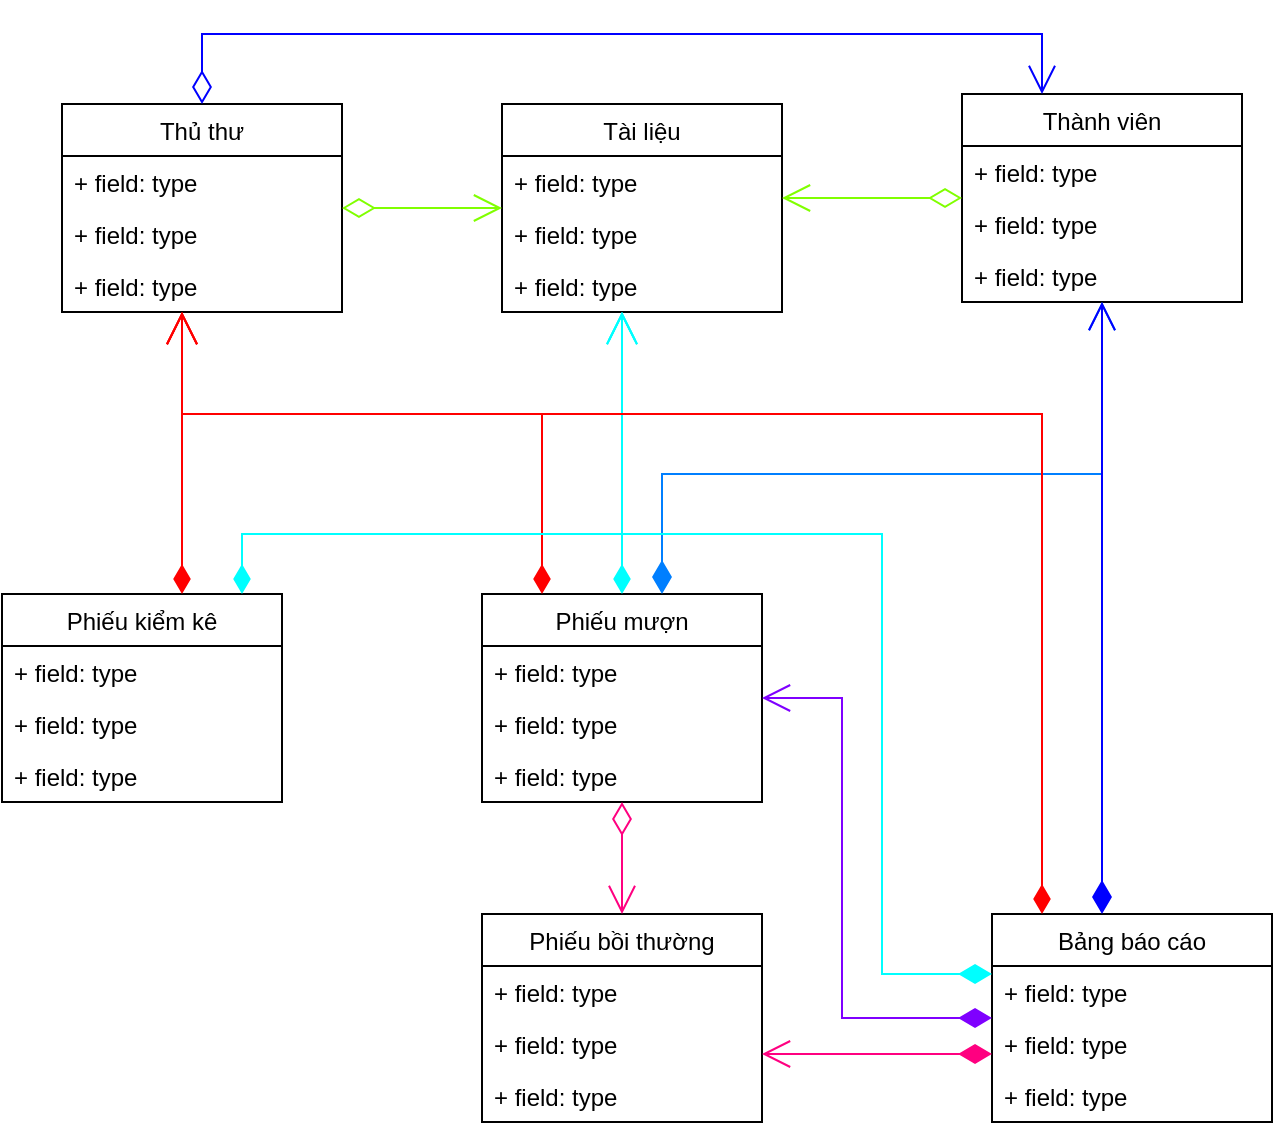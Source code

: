 <mxfile version="16.5.1" type="device"><diagram id="VscMYMwbzIdW6nPDggo5" name="Page-1"><mxGraphModel dx="2333" dy="984" grid="1" gridSize="10" guides="1" tooltips="1" connect="1" arrows="1" fold="1" page="1" pageScale="1" pageWidth="850" pageHeight="1100" math="0" shadow="0"><root><mxCell id="0"/><mxCell id="1" parent="0"/><mxCell id="o-AjKIyk9RRWoLp7zbGA-1" value="Thủ thư" style="swimlane;fontStyle=0;childLayout=stackLayout;horizontal=1;startSize=26;fillColor=none;horizontalStack=0;resizeParent=1;resizeParentMax=0;resizeLast=0;collapsible=1;marginBottom=0;" vertex="1" parent="1"><mxGeometry x="-180" y="385" width="140" height="104" as="geometry"/></mxCell><mxCell id="o-AjKIyk9RRWoLp7zbGA-2" value="+ field: type" style="text;strokeColor=none;fillColor=none;align=left;verticalAlign=top;spacingLeft=4;spacingRight=4;overflow=hidden;rotatable=0;points=[[0,0.5],[1,0.5]];portConstraint=eastwest;" vertex="1" parent="o-AjKIyk9RRWoLp7zbGA-1"><mxGeometry y="26" width="140" height="26" as="geometry"/></mxCell><mxCell id="o-AjKIyk9RRWoLp7zbGA-3" value="+ field: type" style="text;strokeColor=none;fillColor=none;align=left;verticalAlign=top;spacingLeft=4;spacingRight=4;overflow=hidden;rotatable=0;points=[[0,0.5],[1,0.5]];portConstraint=eastwest;" vertex="1" parent="o-AjKIyk9RRWoLp7zbGA-1"><mxGeometry y="52" width="140" height="26" as="geometry"/></mxCell><mxCell id="o-AjKIyk9RRWoLp7zbGA-4" value="+ field: type" style="text;strokeColor=none;fillColor=none;align=left;verticalAlign=top;spacingLeft=4;spacingRight=4;overflow=hidden;rotatable=0;points=[[0,0.5],[1,0.5]];portConstraint=eastwest;" vertex="1" parent="o-AjKIyk9RRWoLp7zbGA-1"><mxGeometry y="78" width="140" height="26" as="geometry"/></mxCell><mxCell id="o-AjKIyk9RRWoLp7zbGA-5" value="Thành viên" style="swimlane;fontStyle=0;childLayout=stackLayout;horizontal=1;startSize=26;fillColor=none;horizontalStack=0;resizeParent=1;resizeParentMax=0;resizeLast=0;collapsible=1;marginBottom=0;" vertex="1" parent="1"><mxGeometry x="270" y="380" width="140" height="104" as="geometry"/></mxCell><mxCell id="o-AjKIyk9RRWoLp7zbGA-6" value="+ field: type" style="text;strokeColor=none;fillColor=none;align=left;verticalAlign=top;spacingLeft=4;spacingRight=4;overflow=hidden;rotatable=0;points=[[0,0.5],[1,0.5]];portConstraint=eastwest;" vertex="1" parent="o-AjKIyk9RRWoLp7zbGA-5"><mxGeometry y="26" width="140" height="26" as="geometry"/></mxCell><mxCell id="o-AjKIyk9RRWoLp7zbGA-7" value="+ field: type" style="text;strokeColor=none;fillColor=none;align=left;verticalAlign=top;spacingLeft=4;spacingRight=4;overflow=hidden;rotatable=0;points=[[0,0.5],[1,0.5]];portConstraint=eastwest;" vertex="1" parent="o-AjKIyk9RRWoLp7zbGA-5"><mxGeometry y="52" width="140" height="26" as="geometry"/></mxCell><mxCell id="o-AjKIyk9RRWoLp7zbGA-8" value="+ field: type" style="text;strokeColor=none;fillColor=none;align=left;verticalAlign=top;spacingLeft=4;spacingRight=4;overflow=hidden;rotatable=0;points=[[0,0.5],[1,0.5]];portConstraint=eastwest;" vertex="1" parent="o-AjKIyk9RRWoLp7zbGA-5"><mxGeometry y="78" width="140" height="26" as="geometry"/></mxCell><mxCell id="o-AjKIyk9RRWoLp7zbGA-9" value="Phiếu mượn" style="swimlane;fontStyle=0;childLayout=stackLayout;horizontal=1;startSize=26;fillColor=none;horizontalStack=0;resizeParent=1;resizeParentMax=0;resizeLast=0;collapsible=1;marginBottom=0;" vertex="1" parent="1"><mxGeometry x="30" y="630" width="140" height="104" as="geometry"/></mxCell><mxCell id="o-AjKIyk9RRWoLp7zbGA-10" value="+ field: type" style="text;strokeColor=none;fillColor=none;align=left;verticalAlign=top;spacingLeft=4;spacingRight=4;overflow=hidden;rotatable=0;points=[[0,0.5],[1,0.5]];portConstraint=eastwest;" vertex="1" parent="o-AjKIyk9RRWoLp7zbGA-9"><mxGeometry y="26" width="140" height="26" as="geometry"/></mxCell><mxCell id="o-AjKIyk9RRWoLp7zbGA-11" value="+ field: type" style="text;strokeColor=none;fillColor=none;align=left;verticalAlign=top;spacingLeft=4;spacingRight=4;overflow=hidden;rotatable=0;points=[[0,0.5],[1,0.5]];portConstraint=eastwest;" vertex="1" parent="o-AjKIyk9RRWoLp7zbGA-9"><mxGeometry y="52" width="140" height="26" as="geometry"/></mxCell><mxCell id="o-AjKIyk9RRWoLp7zbGA-12" value="+ field: type" style="text;strokeColor=none;fillColor=none;align=left;verticalAlign=top;spacingLeft=4;spacingRight=4;overflow=hidden;rotatable=0;points=[[0,0.5],[1,0.5]];portConstraint=eastwest;" vertex="1" parent="o-AjKIyk9RRWoLp7zbGA-9"><mxGeometry y="78" width="140" height="26" as="geometry"/></mxCell><mxCell id="o-AjKIyk9RRWoLp7zbGA-17" value="Tài liệu" style="swimlane;fontStyle=0;childLayout=stackLayout;horizontal=1;startSize=26;fillColor=none;horizontalStack=0;resizeParent=1;resizeParentMax=0;resizeLast=0;collapsible=1;marginBottom=0;" vertex="1" parent="1"><mxGeometry x="40" y="385" width="140" height="104" as="geometry"/></mxCell><mxCell id="o-AjKIyk9RRWoLp7zbGA-18" value="+ field: type" style="text;strokeColor=none;fillColor=none;align=left;verticalAlign=top;spacingLeft=4;spacingRight=4;overflow=hidden;rotatable=0;points=[[0,0.5],[1,0.5]];portConstraint=eastwest;" vertex="1" parent="o-AjKIyk9RRWoLp7zbGA-17"><mxGeometry y="26" width="140" height="26" as="geometry"/></mxCell><mxCell id="o-AjKIyk9RRWoLp7zbGA-19" value="+ field: type" style="text;strokeColor=none;fillColor=none;align=left;verticalAlign=top;spacingLeft=4;spacingRight=4;overflow=hidden;rotatable=0;points=[[0,0.5],[1,0.5]];portConstraint=eastwest;" vertex="1" parent="o-AjKIyk9RRWoLp7zbGA-17"><mxGeometry y="52" width="140" height="26" as="geometry"/></mxCell><mxCell id="o-AjKIyk9RRWoLp7zbGA-20" value="+ field: type" style="text;strokeColor=none;fillColor=none;align=left;verticalAlign=top;spacingLeft=4;spacingRight=4;overflow=hidden;rotatable=0;points=[[0,0.5],[1,0.5]];portConstraint=eastwest;" vertex="1" parent="o-AjKIyk9RRWoLp7zbGA-17"><mxGeometry y="78" width="140" height="26" as="geometry"/></mxCell><mxCell id="o-AjKIyk9RRWoLp7zbGA-23" value="" style="endArrow=open;html=1;endSize=12;startArrow=diamondThin;startSize=14;startFill=0;edgeStyle=orthogonalEdgeStyle;align=left;verticalAlign=bottom;rounded=0;strokeColor=#80FF00;" edge="1" parent="1" source="o-AjKIyk9RRWoLp7zbGA-1" target="o-AjKIyk9RRWoLp7zbGA-17"><mxGeometry x="-1" y="3" relative="1" as="geometry"><mxPoint y="586.5" as="sourcePoint"/><mxPoint x="160" y="586.5" as="targetPoint"/><Array as="points"><mxPoint x="10" y="437"/><mxPoint x="10" y="437"/></Array></mxGeometry></mxCell><mxCell id="o-AjKIyk9RRWoLp7zbGA-24" value="" style="endArrow=open;html=1;endSize=12;startArrow=diamondThin;startSize=14;startFill=0;edgeStyle=orthogonalEdgeStyle;align=left;verticalAlign=bottom;rounded=0;strokeColor=#80FF00;" edge="1" parent="1" source="o-AjKIyk9RRWoLp7zbGA-5" target="o-AjKIyk9RRWoLp7zbGA-17"><mxGeometry x="-1" y="3" relative="1" as="geometry"><mxPoint x="340" y="520" as="sourcePoint"/><mxPoint x="379.86" y="741.416" as="targetPoint"/><Array as="points"><mxPoint x="220" y="432"/><mxPoint x="220" y="432"/></Array></mxGeometry></mxCell><mxCell id="o-AjKIyk9RRWoLp7zbGA-25" value="" style="endArrow=diamondThin;html=1;endSize=12;startArrow=open;startSize=14;startFill=0;edgeStyle=orthogonalEdgeStyle;align=left;verticalAlign=bottom;rounded=0;endFill=1;strokeColor=#FF0000;" edge="1" parent="1" source="o-AjKIyk9RRWoLp7zbGA-1" target="o-AjKIyk9RRWoLp7zbGA-9"><mxGeometry x="-1" y="3" relative="1" as="geometry"><mxPoint x="-240" y="620" as="sourcePoint"/><mxPoint x="-80" y="620" as="targetPoint"/><Array as="points"><mxPoint x="-120" y="540"/><mxPoint x="60" y="540"/></Array></mxGeometry></mxCell><mxCell id="o-AjKIyk9RRWoLp7zbGA-27" value="" style="endArrow=diamondThin;html=1;endSize=12;startArrow=open;startSize=14;startFill=0;edgeStyle=orthogonalEdgeStyle;align=left;verticalAlign=bottom;rounded=0;endFill=1;strokeColor=#00FFFF;" edge="1" parent="1" source="o-AjKIyk9RRWoLp7zbGA-17" target="o-AjKIyk9RRWoLp7zbGA-9"><mxGeometry x="-1" y="3" relative="1" as="geometry"><mxPoint x="-240" y="701.5" as="sourcePoint"/><mxPoint x="-80" y="701.5" as="targetPoint"/><Array as="points"><mxPoint x="100" y="580"/><mxPoint x="100" y="580"/></Array></mxGeometry></mxCell><mxCell id="o-AjKIyk9RRWoLp7zbGA-28" value="" style="endArrow=open;html=1;endSize=12;startArrow=diamondThin;startSize=14;startFill=1;edgeStyle=orthogonalEdgeStyle;align=left;verticalAlign=bottom;rounded=0;strokeColor=#007FFF;" edge="1" parent="1" source="o-AjKIyk9RRWoLp7zbGA-9" target="o-AjKIyk9RRWoLp7zbGA-5"><mxGeometry x="-1" y="3" relative="1" as="geometry"><mxPoint x="-240" y="754" as="sourcePoint"/><mxPoint x="-80" y="754" as="targetPoint"/><Array as="points"><mxPoint x="120" y="570"/><mxPoint x="340" y="570"/></Array></mxGeometry></mxCell><mxCell id="o-AjKIyk9RRWoLp7zbGA-29" value="" style="endArrow=open;html=1;endSize=12;startArrow=diamondThin;startSize=14;startFill=0;edgeStyle=orthogonalEdgeStyle;align=left;verticalAlign=bottom;rounded=0;strokeColor=#0000FF;" edge="1" parent="1" source="o-AjKIyk9RRWoLp7zbGA-1" target="o-AjKIyk9RRWoLp7zbGA-5"><mxGeometry x="-1" y="3" relative="1" as="geometry"><mxPoint x="-30" y="447" as="sourcePoint"/><mxPoint x="50" y="447" as="targetPoint"/><Array as="points"><mxPoint x="-110" y="350"/><mxPoint x="310" y="350"/></Array></mxGeometry></mxCell><mxCell id="o-AjKIyk9RRWoLp7zbGA-36" value="Phiếu bồi thường" style="swimlane;fontStyle=0;childLayout=stackLayout;horizontal=1;startSize=26;fillColor=none;horizontalStack=0;resizeParent=1;resizeParentMax=0;resizeLast=0;collapsible=1;marginBottom=0;" vertex="1" parent="1"><mxGeometry x="30" y="790" width="140" height="104" as="geometry"/></mxCell><mxCell id="o-AjKIyk9RRWoLp7zbGA-37" value="+ field: type" style="text;strokeColor=none;fillColor=none;align=left;verticalAlign=top;spacingLeft=4;spacingRight=4;overflow=hidden;rotatable=0;points=[[0,0.5],[1,0.5]];portConstraint=eastwest;" vertex="1" parent="o-AjKIyk9RRWoLp7zbGA-36"><mxGeometry y="26" width="140" height="26" as="geometry"/></mxCell><mxCell id="o-AjKIyk9RRWoLp7zbGA-38" value="+ field: type" style="text;strokeColor=none;fillColor=none;align=left;verticalAlign=top;spacingLeft=4;spacingRight=4;overflow=hidden;rotatable=0;points=[[0,0.5],[1,0.5]];portConstraint=eastwest;" vertex="1" parent="o-AjKIyk9RRWoLp7zbGA-36"><mxGeometry y="52" width="140" height="26" as="geometry"/></mxCell><mxCell id="o-AjKIyk9RRWoLp7zbGA-39" value="+ field: type" style="text;strokeColor=none;fillColor=none;align=left;verticalAlign=top;spacingLeft=4;spacingRight=4;overflow=hidden;rotatable=0;points=[[0,0.5],[1,0.5]];portConstraint=eastwest;" vertex="1" parent="o-AjKIyk9RRWoLp7zbGA-36"><mxGeometry y="78" width="140" height="26" as="geometry"/></mxCell><mxCell id="o-AjKIyk9RRWoLp7zbGA-40" value="" style="endArrow=open;html=1;endSize=12;startArrow=diamondThin;startSize=14;startFill=0;edgeStyle=orthogonalEdgeStyle;align=left;verticalAlign=bottom;rounded=0;strokeColor=#FF0080;" edge="1" parent="1" source="o-AjKIyk9RRWoLp7zbGA-9" target="o-AjKIyk9RRWoLp7zbGA-36"><mxGeometry x="-1" y="3" relative="1" as="geometry"><mxPoint x="280" y="441.966" as="sourcePoint"/><mxPoint x="190" y="441.966" as="targetPoint"/><Array as="points"/></mxGeometry></mxCell><mxCell id="o-AjKIyk9RRWoLp7zbGA-41" value="Phiếu kiểm kê" style="swimlane;fontStyle=0;childLayout=stackLayout;horizontal=1;startSize=26;fillColor=none;horizontalStack=0;resizeParent=1;resizeParentMax=0;resizeLast=0;collapsible=1;marginBottom=0;" vertex="1" parent="1"><mxGeometry x="-210" y="630" width="140" height="104" as="geometry"/></mxCell><mxCell id="o-AjKIyk9RRWoLp7zbGA-42" value="+ field: type" style="text;strokeColor=none;fillColor=none;align=left;verticalAlign=top;spacingLeft=4;spacingRight=4;overflow=hidden;rotatable=0;points=[[0,0.5],[1,0.5]];portConstraint=eastwest;" vertex="1" parent="o-AjKIyk9RRWoLp7zbGA-41"><mxGeometry y="26" width="140" height="26" as="geometry"/></mxCell><mxCell id="o-AjKIyk9RRWoLp7zbGA-43" value="+ field: type" style="text;strokeColor=none;fillColor=none;align=left;verticalAlign=top;spacingLeft=4;spacingRight=4;overflow=hidden;rotatable=0;points=[[0,0.5],[1,0.5]];portConstraint=eastwest;" vertex="1" parent="o-AjKIyk9RRWoLp7zbGA-41"><mxGeometry y="52" width="140" height="26" as="geometry"/></mxCell><mxCell id="o-AjKIyk9RRWoLp7zbGA-44" value="+ field: type" style="text;strokeColor=none;fillColor=none;align=left;verticalAlign=top;spacingLeft=4;spacingRight=4;overflow=hidden;rotatable=0;points=[[0,0.5],[1,0.5]];portConstraint=eastwest;" vertex="1" parent="o-AjKIyk9RRWoLp7zbGA-41"><mxGeometry y="78" width="140" height="26" as="geometry"/></mxCell><mxCell id="o-AjKIyk9RRWoLp7zbGA-45" value="" style="endArrow=diamondThin;html=1;endSize=12;startArrow=open;startSize=14;startFill=0;edgeStyle=orthogonalEdgeStyle;align=left;verticalAlign=bottom;rounded=0;endFill=1;strokeColor=#FF0000;" edge="1" parent="1" source="o-AjKIyk9RRWoLp7zbGA-1" target="o-AjKIyk9RRWoLp7zbGA-41"><mxGeometry x="-1" y="3" relative="1" as="geometry"><mxPoint x="-90" y="499" as="sourcePoint"/><mxPoint x="110" y="640" as="targetPoint"/><Array as="points"><mxPoint x="-120" y="600"/><mxPoint x="-120" y="600"/></Array></mxGeometry></mxCell><mxCell id="o-AjKIyk9RRWoLp7zbGA-46" value="" style="endArrow=diamondThin;html=1;endSize=12;startArrow=open;startSize=14;startFill=0;edgeStyle=orthogonalEdgeStyle;align=left;verticalAlign=bottom;rounded=0;endFill=1;strokeColor=#00FFFF;" edge="1" parent="1" source="o-AjKIyk9RRWoLp7zbGA-17" target="o-AjKIyk9RRWoLp7zbGA-41"><mxGeometry x="-1" y="3" relative="1" as="geometry"><mxPoint x="-130" y="499" as="sourcePoint"/><mxPoint x="-130" y="640" as="targetPoint"/><Array as="points"><mxPoint x="100" y="600"/><mxPoint x="-90" y="600"/></Array></mxGeometry></mxCell><mxCell id="o-AjKIyk9RRWoLp7zbGA-51" value="Bảng báo cáo" style="swimlane;fontStyle=0;childLayout=stackLayout;horizontal=1;startSize=26;fillColor=none;horizontalStack=0;resizeParent=1;resizeParentMax=0;resizeLast=0;collapsible=1;marginBottom=0;" vertex="1" parent="1"><mxGeometry x="285" y="790" width="140" height="104" as="geometry"/></mxCell><mxCell id="o-AjKIyk9RRWoLp7zbGA-52" value="+ field: type" style="text;strokeColor=none;fillColor=none;align=left;verticalAlign=top;spacingLeft=4;spacingRight=4;overflow=hidden;rotatable=0;points=[[0,0.5],[1,0.5]];portConstraint=eastwest;" vertex="1" parent="o-AjKIyk9RRWoLp7zbGA-51"><mxGeometry y="26" width="140" height="26" as="geometry"/></mxCell><mxCell id="o-AjKIyk9RRWoLp7zbGA-53" value="+ field: type" style="text;strokeColor=none;fillColor=none;align=left;verticalAlign=top;spacingLeft=4;spacingRight=4;overflow=hidden;rotatable=0;points=[[0,0.5],[1,0.5]];portConstraint=eastwest;" vertex="1" parent="o-AjKIyk9RRWoLp7zbGA-51"><mxGeometry y="52" width="140" height="26" as="geometry"/></mxCell><mxCell id="o-AjKIyk9RRWoLp7zbGA-54" value="+ field: type" style="text;strokeColor=none;fillColor=none;align=left;verticalAlign=top;spacingLeft=4;spacingRight=4;overflow=hidden;rotatable=0;points=[[0,0.5],[1,0.5]];portConstraint=eastwest;" vertex="1" parent="o-AjKIyk9RRWoLp7zbGA-51"><mxGeometry y="78" width="140" height="26" as="geometry"/></mxCell><mxCell id="o-AjKIyk9RRWoLp7zbGA-55" value="" style="endArrow=open;html=1;endSize=12;startArrow=diamondThin;startSize=14;startFill=1;edgeStyle=orthogonalEdgeStyle;align=left;verticalAlign=bottom;rounded=0;strokeColor=#0000FF;" edge="1" parent="1" source="o-AjKIyk9RRWoLp7zbGA-51" target="o-AjKIyk9RRWoLp7zbGA-5"><mxGeometry x="-1" y="3" relative="1" as="geometry"><mxPoint x="110" y="640" as="sourcePoint"/><mxPoint x="320" y="494" as="targetPoint"/><Array as="points"><mxPoint x="340" y="510"/><mxPoint x="340" y="510"/></Array></mxGeometry></mxCell><mxCell id="o-AjKIyk9RRWoLp7zbGA-56" value="" style="endArrow=open;html=1;endSize=12;startArrow=diamondThin;startSize=14;startFill=1;edgeStyle=orthogonalEdgeStyle;align=left;verticalAlign=bottom;rounded=0;strokeColor=#FF0080;" edge="1" parent="1" source="o-AjKIyk9RRWoLp7zbGA-51" target="o-AjKIyk9RRWoLp7zbGA-36"><mxGeometry x="-1" y="3" relative="1" as="geometry"><mxPoint x="370" y="800" as="sourcePoint"/><mxPoint x="370" y="494" as="targetPoint"/><Array as="points"><mxPoint x="220" y="860"/><mxPoint x="220" y="860"/></Array></mxGeometry></mxCell><mxCell id="o-AjKIyk9RRWoLp7zbGA-57" value="" style="endArrow=open;html=1;endSize=12;startArrow=diamondThin;startSize=14;startFill=1;edgeStyle=orthogonalEdgeStyle;align=left;verticalAlign=bottom;rounded=0;strokeColor=#00FFFF;" edge="1" parent="1" source="o-AjKIyk9RRWoLp7zbGA-51" target="o-AjKIyk9RRWoLp7zbGA-17"><mxGeometry x="-1" y="3" relative="1" as="geometry"><mxPoint x="370" y="800" as="sourcePoint"/><mxPoint x="370" y="494" as="targetPoint"/><Array as="points"><mxPoint x="230" y="820"/><mxPoint x="230" y="600"/><mxPoint x="100" y="600"/></Array></mxGeometry></mxCell><mxCell id="o-AjKIyk9RRWoLp7zbGA-59" value="" style="endArrow=open;html=1;endSize=12;startArrow=diamondThin;startSize=14;startFill=1;edgeStyle=orthogonalEdgeStyle;align=left;verticalAlign=bottom;rounded=0;strokeColor=#7F00FF;" edge="1" parent="1" source="o-AjKIyk9RRWoLp7zbGA-51" target="o-AjKIyk9RRWoLp7zbGA-9"><mxGeometry x="-1" y="3" relative="1" as="geometry"><mxPoint x="295" y="810" as="sourcePoint"/><mxPoint x="190" y="480" as="targetPoint"/><Array as="points"><mxPoint x="210" y="842"/><mxPoint x="210" y="682"/></Array></mxGeometry></mxCell><mxCell id="o-AjKIyk9RRWoLp7zbGA-60" value="" style="endArrow=diamondThin;html=1;endSize=12;startArrow=open;startSize=14;startFill=0;edgeStyle=orthogonalEdgeStyle;align=left;verticalAlign=bottom;rounded=0;endFill=1;strokeColor=#FF0000;" edge="1" parent="1" source="o-AjKIyk9RRWoLp7zbGA-1" target="o-AjKIyk9RRWoLp7zbGA-51"><mxGeometry x="-1" y="3" relative="1" as="geometry"><mxPoint x="90" y="499" as="sourcePoint"/><mxPoint x="-130" y="640" as="targetPoint"/><Array as="points"><mxPoint x="-120" y="540"/><mxPoint x="310" y="540"/></Array></mxGeometry></mxCell></root></mxGraphModel></diagram></mxfile>